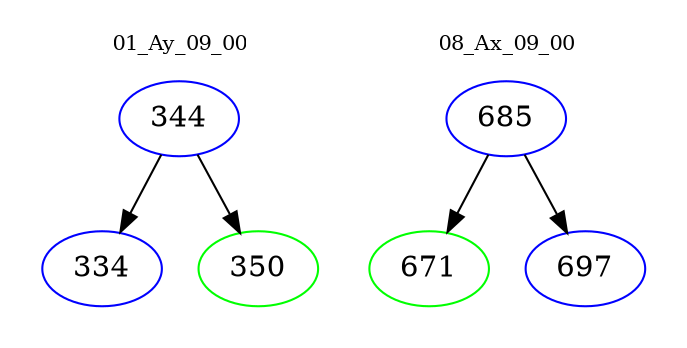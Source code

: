 digraph{
subgraph cluster_0 {
color = white
label = "01_Ay_09_00";
fontsize=10;
T0_344 [label="344", color="blue"]
T0_344 -> T0_334 [color="black"]
T0_334 [label="334", color="blue"]
T0_344 -> T0_350 [color="black"]
T0_350 [label="350", color="green"]
}
subgraph cluster_1 {
color = white
label = "08_Ax_09_00";
fontsize=10;
T1_685 [label="685", color="blue"]
T1_685 -> T1_671 [color="black"]
T1_671 [label="671", color="green"]
T1_685 -> T1_697 [color="black"]
T1_697 [label="697", color="blue"]
}
}
